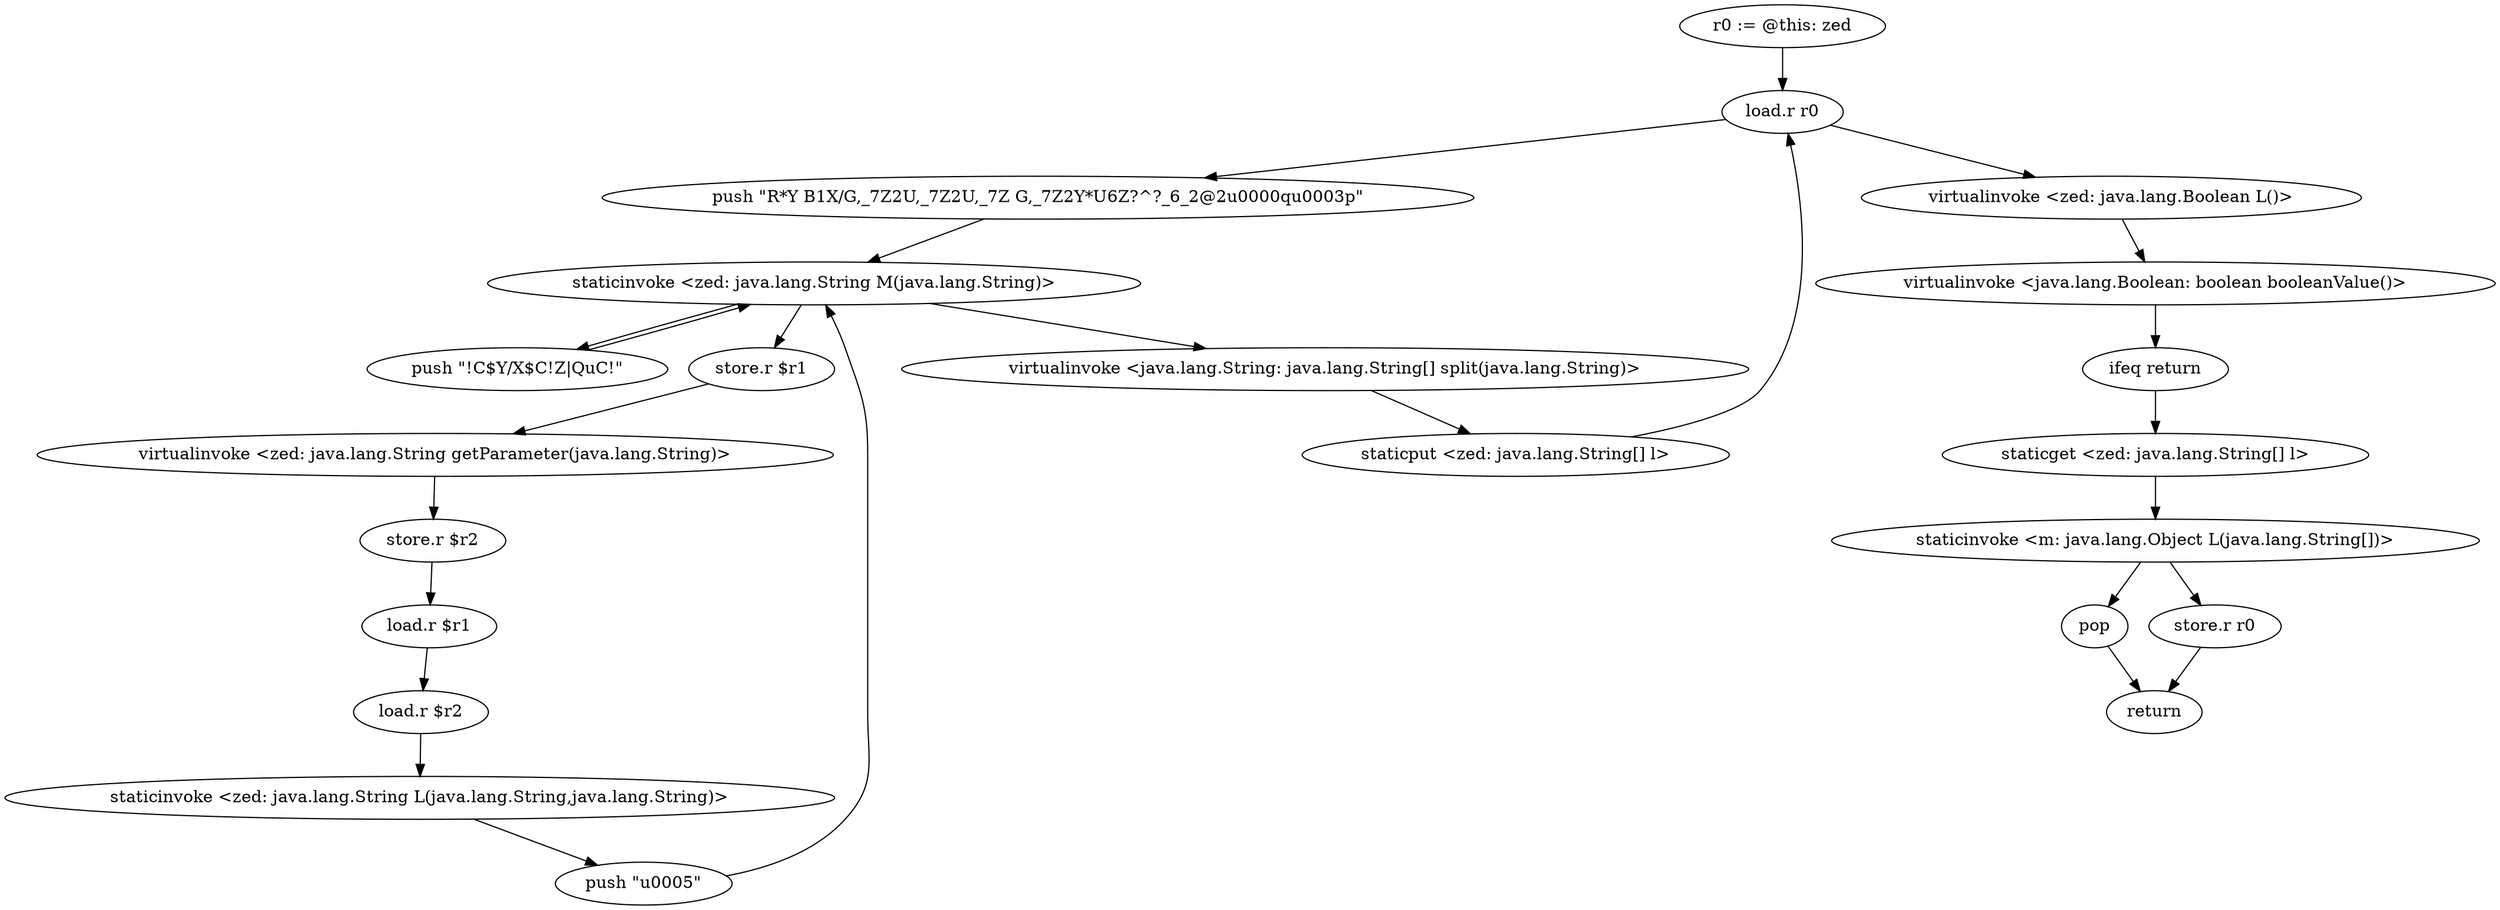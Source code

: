 digraph "" {
    "r0 := @this: zed"
    "load.r r0"
    "r0 := @this: zed"->"load.r r0";
    "push \"R*Y B1X/G,_7Z2U,_7Z2U,_7Z G,_7Z2Y*U6Z?^?_6_2@2\u0000q\u0003p\""
    "load.r r0"->"push \"R*Y B1X/G,_7Z2U,_7Z2U,_7Z G,_7Z2Y*U6Z?^?_6_2@2\u0000q\u0003p\"";
    "staticinvoke <zed: java.lang.String M(java.lang.String)>"
    "push \"R*Y B1X/G,_7Z2U,_7Z2U,_7Z G,_7Z2Y*U6Z?^?_6_2@2\u0000q\u0003p\""->"staticinvoke <zed: java.lang.String M(java.lang.String)>";
    "push \"!C$Y/X$C!Z|QuC!\""
    "staticinvoke <zed: java.lang.String M(java.lang.String)>"->"push \"!C$Y/X$C!Z|QuC!\"";
    "push \"!C$Y/X$C!Z|QuC!\""->"staticinvoke <zed: java.lang.String M(java.lang.String)>";
    "store.r $r1"
    "staticinvoke <zed: java.lang.String M(java.lang.String)>"->"store.r $r1";
    "virtualinvoke <zed: java.lang.String getParameter(java.lang.String)>"
    "store.r $r1"->"virtualinvoke <zed: java.lang.String getParameter(java.lang.String)>";
    "store.r $r2"
    "virtualinvoke <zed: java.lang.String getParameter(java.lang.String)>"->"store.r $r2";
    "load.r $r1"
    "store.r $r2"->"load.r $r1";
    "load.r $r2"
    "load.r $r1"->"load.r $r2";
    "staticinvoke <zed: java.lang.String L(java.lang.String,java.lang.String)>"
    "load.r $r2"->"staticinvoke <zed: java.lang.String L(java.lang.String,java.lang.String)>";
    "push \"\u0005\""
    "staticinvoke <zed: java.lang.String L(java.lang.String,java.lang.String)>"->"push \"\u0005\"";
    "push \"\u0005\""->"staticinvoke <zed: java.lang.String M(java.lang.String)>";
    "virtualinvoke <java.lang.String: java.lang.String[] split(java.lang.String)>"
    "staticinvoke <zed: java.lang.String M(java.lang.String)>"->"virtualinvoke <java.lang.String: java.lang.String[] split(java.lang.String)>";
    "staticput <zed: java.lang.String[] l>"
    "virtualinvoke <java.lang.String: java.lang.String[] split(java.lang.String)>"->"staticput <zed: java.lang.String[] l>";
    "staticput <zed: java.lang.String[] l>"->"load.r r0";
    "virtualinvoke <zed: java.lang.Boolean L()>"
    "load.r r0"->"virtualinvoke <zed: java.lang.Boolean L()>";
    "virtualinvoke <java.lang.Boolean: boolean booleanValue()>"
    "virtualinvoke <zed: java.lang.Boolean L()>"->"virtualinvoke <java.lang.Boolean: boolean booleanValue()>";
    "ifeq return"
    "virtualinvoke <java.lang.Boolean: boolean booleanValue()>"->"ifeq return";
    "staticget <zed: java.lang.String[] l>"
    "ifeq return"->"staticget <zed: java.lang.String[] l>";
    "staticinvoke <m: java.lang.Object L(java.lang.String[])>"
    "staticget <zed: java.lang.String[] l>"->"staticinvoke <m: java.lang.Object L(java.lang.String[])>";
    "pop"
    "staticinvoke <m: java.lang.Object L(java.lang.String[])>"->"pop";
    "return"
    "pop"->"return";
    "store.r r0"
    "staticinvoke <m: java.lang.Object L(java.lang.String[])>"->"store.r r0";
    "store.r r0"->"return";
}
